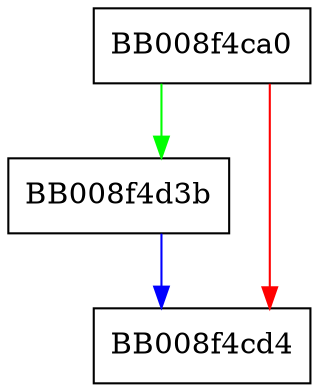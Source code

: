 digraph fatal_error {
  node [shape="box"];
  graph [splines=ortho];
  BB008f4ca0 -> BB008f4d3b [color="green"];
  BB008f4ca0 -> BB008f4cd4 [color="red"];
  BB008f4d3b -> BB008f4cd4 [color="blue"];
}